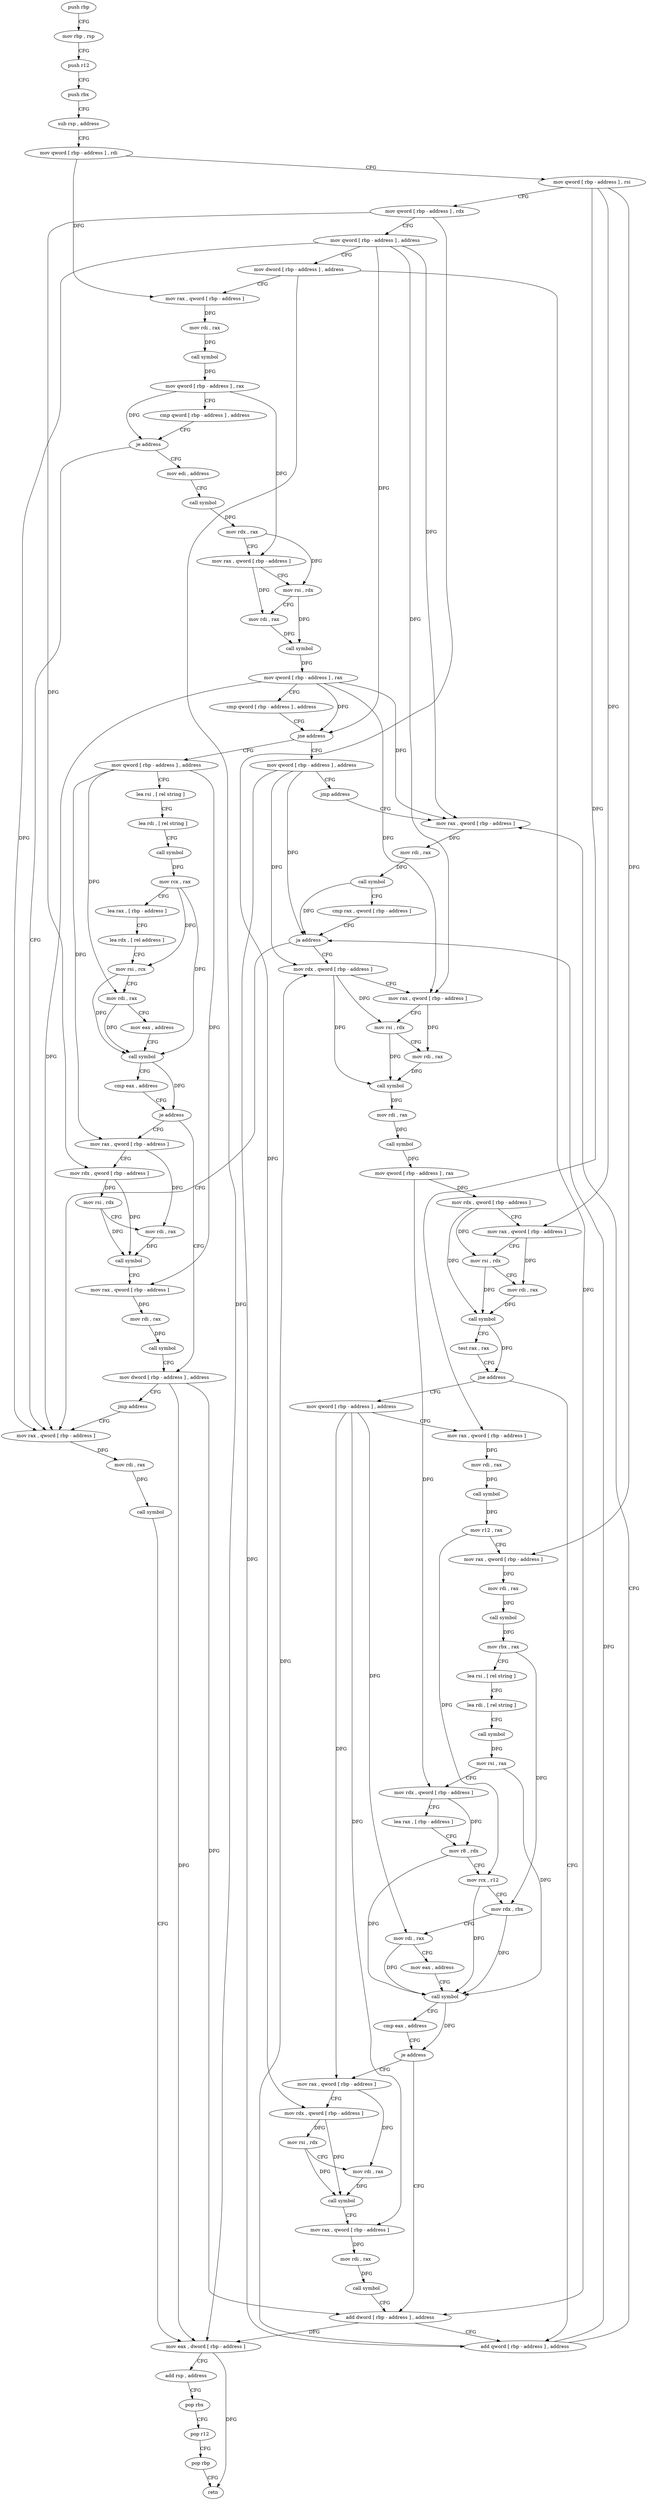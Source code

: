digraph "func" {
"125661" [label = "push rbp" ]
"125662" [label = "mov rbp , rsp" ]
"125665" [label = "push r12" ]
"125667" [label = "push rbx" ]
"125668" [label = "sub rsp , address" ]
"125672" [label = "mov qword [ rbp - address ] , rdi" ]
"125676" [label = "mov qword [ rbp - address ] , rsi" ]
"125680" [label = "mov qword [ rbp - address ] , rdx" ]
"125684" [label = "mov qword [ rbp - address ] , address" ]
"125692" [label = "mov dword [ rbp - address ] , address" ]
"125699" [label = "mov rax , qword [ rbp - address ]" ]
"125703" [label = "mov rdi , rax" ]
"125706" [label = "call symbol" ]
"125711" [label = "mov qword [ rbp - address ] , rax" ]
"125715" [label = "cmp qword [ rbp - address ] , address" ]
"125720" [label = "je address" ]
"126099" [label = "mov rax , qword [ rbp - address ]" ]
"125726" [label = "mov edi , address" ]
"126103" [label = "mov rdi , rax" ]
"126106" [label = "call symbol" ]
"126111" [label = "mov eax , dword [ rbp - address ]" ]
"126114" [label = "add rsp , address" ]
"126118" [label = "pop rbx" ]
"126119" [label = "pop r12" ]
"126121" [label = "pop rbp" ]
"126122" [label = "retn" ]
"125731" [label = "call symbol" ]
"125736" [label = "mov rdx , rax" ]
"125739" [label = "mov rax , qword [ rbp - address ]" ]
"125743" [label = "mov rsi , rdx" ]
"125746" [label = "mov rdi , rax" ]
"125749" [label = "call symbol" ]
"125754" [label = "mov qword [ rbp - address ] , rax" ]
"125758" [label = "cmp qword [ rbp - address ] , address" ]
"125763" [label = "jne address" ]
"125870" [label = "mov qword [ rbp - address ] , address" ]
"125765" [label = "mov qword [ rbp - address ] , address" ]
"125878" [label = "jmp address" ]
"126077" [label = "mov rax , qword [ rbp - address ]" ]
"125773" [label = "lea rsi , [ rel string ]" ]
"125780" [label = "lea rdi , [ rel string ]" ]
"125787" [label = "call symbol" ]
"125792" [label = "mov rcx , rax" ]
"125795" [label = "lea rax , [ rbp - address ]" ]
"125799" [label = "lea rdx , [ rel address ]" ]
"125806" [label = "mov rsi , rcx" ]
"125809" [label = "mov rdi , rax" ]
"125812" [label = "mov eax , address" ]
"125817" [label = "call symbol" ]
"125822" [label = "cmp eax , address" ]
"125825" [label = "je address" ]
"125858" [label = "mov dword [ rbp - address ] , address" ]
"125827" [label = "mov rax , qword [ rbp - address ]" ]
"126081" [label = "mov rdi , rax" ]
"126084" [label = "call symbol" ]
"126089" [label = "cmp rax , qword [ rbp - address ]" ]
"126093" [label = "ja address" ]
"125883" [label = "mov rdx , qword [ rbp - address ]" ]
"125865" [label = "jmp address" ]
"125831" [label = "mov rdx , qword [ rbp - address ]" ]
"125835" [label = "mov rsi , rdx" ]
"125838" [label = "mov rdi , rax" ]
"125841" [label = "call symbol" ]
"125846" [label = "mov rax , qword [ rbp - address ]" ]
"125850" [label = "mov rdi , rax" ]
"125853" [label = "call symbol" ]
"125887" [label = "mov rax , qword [ rbp - address ]" ]
"125891" [label = "mov rsi , rdx" ]
"125894" [label = "mov rdi , rax" ]
"125897" [label = "call symbol" ]
"125902" [label = "mov rdi , rax" ]
"125905" [label = "call symbol" ]
"125910" [label = "mov qword [ rbp - address ] , rax" ]
"125914" [label = "mov rdx , qword [ rbp - address ]" ]
"125918" [label = "mov rax , qword [ rbp - address ]" ]
"125922" [label = "mov rsi , rdx" ]
"125925" [label = "mov rdi , rax" ]
"125928" [label = "call symbol" ]
"125933" [label = "test rax , rax" ]
"125936" [label = "jne address" ]
"126072" [label = "add qword [ rbp - address ] , address" ]
"125942" [label = "mov qword [ rbp - address ] , address" ]
"125950" [label = "mov rax , qword [ rbp - address ]" ]
"125954" [label = "mov rdi , rax" ]
"125957" [label = "call symbol" ]
"125962" [label = "mov r12 , rax" ]
"125965" [label = "mov rax , qword [ rbp - address ]" ]
"125969" [label = "mov rdi , rax" ]
"125972" [label = "call symbol" ]
"125977" [label = "mov rbx , rax" ]
"125980" [label = "lea rsi , [ rel string ]" ]
"125987" [label = "lea rdi , [ rel string ]" ]
"125994" [label = "call symbol" ]
"125999" [label = "mov rsi , rax" ]
"126002" [label = "mov rdx , qword [ rbp - address ]" ]
"126006" [label = "lea rax , [ rbp - address ]" ]
"126010" [label = "mov r8 , rdx" ]
"126013" [label = "mov rcx , r12" ]
"126016" [label = "mov rdx , rbx" ]
"126019" [label = "mov rdi , rax" ]
"126022" [label = "mov eax , address" ]
"126027" [label = "call symbol" ]
"126032" [label = "cmp eax , address" ]
"126035" [label = "je address" ]
"126068" [label = "add dword [ rbp - address ] , address" ]
"126037" [label = "mov rax , qword [ rbp - address ]" ]
"126041" [label = "mov rdx , qword [ rbp - address ]" ]
"126045" [label = "mov rsi , rdx" ]
"126048" [label = "mov rdi , rax" ]
"126051" [label = "call symbol" ]
"126056" [label = "mov rax , qword [ rbp - address ]" ]
"126060" [label = "mov rdi , rax" ]
"126063" [label = "call symbol" ]
"125661" -> "125662" [ label = "CFG" ]
"125662" -> "125665" [ label = "CFG" ]
"125665" -> "125667" [ label = "CFG" ]
"125667" -> "125668" [ label = "CFG" ]
"125668" -> "125672" [ label = "CFG" ]
"125672" -> "125676" [ label = "CFG" ]
"125672" -> "125699" [ label = "DFG" ]
"125676" -> "125680" [ label = "CFG" ]
"125676" -> "125918" [ label = "DFG" ]
"125676" -> "125950" [ label = "DFG" ]
"125676" -> "125965" [ label = "DFG" ]
"125680" -> "125684" [ label = "CFG" ]
"125680" -> "125831" [ label = "DFG" ]
"125680" -> "126041" [ label = "DFG" ]
"125684" -> "125692" [ label = "CFG" ]
"125684" -> "126099" [ label = "DFG" ]
"125684" -> "125763" [ label = "DFG" ]
"125684" -> "126077" [ label = "DFG" ]
"125684" -> "125887" [ label = "DFG" ]
"125692" -> "125699" [ label = "CFG" ]
"125692" -> "126111" [ label = "DFG" ]
"125692" -> "126068" [ label = "DFG" ]
"125699" -> "125703" [ label = "DFG" ]
"125703" -> "125706" [ label = "DFG" ]
"125706" -> "125711" [ label = "DFG" ]
"125711" -> "125715" [ label = "CFG" ]
"125711" -> "125720" [ label = "DFG" ]
"125711" -> "125739" [ label = "DFG" ]
"125715" -> "125720" [ label = "CFG" ]
"125720" -> "126099" [ label = "CFG" ]
"125720" -> "125726" [ label = "CFG" ]
"126099" -> "126103" [ label = "DFG" ]
"125726" -> "125731" [ label = "CFG" ]
"126103" -> "126106" [ label = "DFG" ]
"126106" -> "126111" [ label = "CFG" ]
"126111" -> "126114" [ label = "CFG" ]
"126111" -> "126122" [ label = "DFG" ]
"126114" -> "126118" [ label = "CFG" ]
"126118" -> "126119" [ label = "CFG" ]
"126119" -> "126121" [ label = "CFG" ]
"126121" -> "126122" [ label = "CFG" ]
"125731" -> "125736" [ label = "DFG" ]
"125736" -> "125739" [ label = "CFG" ]
"125736" -> "125743" [ label = "DFG" ]
"125739" -> "125743" [ label = "CFG" ]
"125739" -> "125746" [ label = "DFG" ]
"125743" -> "125746" [ label = "CFG" ]
"125743" -> "125749" [ label = "DFG" ]
"125746" -> "125749" [ label = "DFG" ]
"125749" -> "125754" [ label = "DFG" ]
"125754" -> "125758" [ label = "CFG" ]
"125754" -> "126099" [ label = "DFG" ]
"125754" -> "125763" [ label = "DFG" ]
"125754" -> "126077" [ label = "DFG" ]
"125754" -> "125887" [ label = "DFG" ]
"125758" -> "125763" [ label = "CFG" ]
"125763" -> "125870" [ label = "CFG" ]
"125763" -> "125765" [ label = "CFG" ]
"125870" -> "125878" [ label = "CFG" ]
"125870" -> "126093" [ label = "DFG" ]
"125870" -> "125883" [ label = "DFG" ]
"125870" -> "126072" [ label = "DFG" ]
"125765" -> "125773" [ label = "CFG" ]
"125765" -> "125827" [ label = "DFG" ]
"125765" -> "125846" [ label = "DFG" ]
"125765" -> "125809" [ label = "DFG" ]
"125878" -> "126077" [ label = "CFG" ]
"126077" -> "126081" [ label = "DFG" ]
"125773" -> "125780" [ label = "CFG" ]
"125780" -> "125787" [ label = "CFG" ]
"125787" -> "125792" [ label = "DFG" ]
"125792" -> "125795" [ label = "CFG" ]
"125792" -> "125806" [ label = "DFG" ]
"125792" -> "125817" [ label = "DFG" ]
"125795" -> "125799" [ label = "CFG" ]
"125799" -> "125806" [ label = "CFG" ]
"125806" -> "125809" [ label = "CFG" ]
"125806" -> "125817" [ label = "DFG" ]
"125809" -> "125812" [ label = "CFG" ]
"125809" -> "125817" [ label = "DFG" ]
"125812" -> "125817" [ label = "CFG" ]
"125817" -> "125822" [ label = "CFG" ]
"125817" -> "125825" [ label = "DFG" ]
"125822" -> "125825" [ label = "CFG" ]
"125825" -> "125858" [ label = "CFG" ]
"125825" -> "125827" [ label = "CFG" ]
"125858" -> "125865" [ label = "CFG" ]
"125858" -> "126111" [ label = "DFG" ]
"125858" -> "126068" [ label = "DFG" ]
"125827" -> "125831" [ label = "CFG" ]
"125827" -> "125838" [ label = "DFG" ]
"126081" -> "126084" [ label = "DFG" ]
"126084" -> "126089" [ label = "CFG" ]
"126084" -> "126093" [ label = "DFG" ]
"126089" -> "126093" [ label = "CFG" ]
"126093" -> "125883" [ label = "CFG" ]
"126093" -> "126099" [ label = "CFG" ]
"125883" -> "125887" [ label = "CFG" ]
"125883" -> "125891" [ label = "DFG" ]
"125883" -> "125897" [ label = "DFG" ]
"125865" -> "126099" [ label = "CFG" ]
"125831" -> "125835" [ label = "DFG" ]
"125831" -> "125841" [ label = "DFG" ]
"125835" -> "125838" [ label = "CFG" ]
"125835" -> "125841" [ label = "DFG" ]
"125838" -> "125841" [ label = "DFG" ]
"125841" -> "125846" [ label = "CFG" ]
"125846" -> "125850" [ label = "DFG" ]
"125850" -> "125853" [ label = "DFG" ]
"125853" -> "125858" [ label = "CFG" ]
"125887" -> "125891" [ label = "CFG" ]
"125887" -> "125894" [ label = "DFG" ]
"125891" -> "125894" [ label = "CFG" ]
"125891" -> "125897" [ label = "DFG" ]
"125894" -> "125897" [ label = "DFG" ]
"125897" -> "125902" [ label = "DFG" ]
"125902" -> "125905" [ label = "DFG" ]
"125905" -> "125910" [ label = "DFG" ]
"125910" -> "125914" [ label = "DFG" ]
"125910" -> "126002" [ label = "DFG" ]
"125914" -> "125918" [ label = "CFG" ]
"125914" -> "125922" [ label = "DFG" ]
"125914" -> "125928" [ label = "DFG" ]
"125918" -> "125922" [ label = "CFG" ]
"125918" -> "125925" [ label = "DFG" ]
"125922" -> "125925" [ label = "CFG" ]
"125922" -> "125928" [ label = "DFG" ]
"125925" -> "125928" [ label = "DFG" ]
"125928" -> "125933" [ label = "CFG" ]
"125928" -> "125936" [ label = "DFG" ]
"125933" -> "125936" [ label = "CFG" ]
"125936" -> "126072" [ label = "CFG" ]
"125936" -> "125942" [ label = "CFG" ]
"126072" -> "126077" [ label = "CFG" ]
"126072" -> "126093" [ label = "DFG" ]
"126072" -> "125883" [ label = "DFG" ]
"125942" -> "125950" [ label = "CFG" ]
"125942" -> "126037" [ label = "DFG" ]
"125942" -> "126056" [ label = "DFG" ]
"125942" -> "126019" [ label = "DFG" ]
"125950" -> "125954" [ label = "DFG" ]
"125954" -> "125957" [ label = "DFG" ]
"125957" -> "125962" [ label = "DFG" ]
"125962" -> "125965" [ label = "CFG" ]
"125962" -> "126013" [ label = "DFG" ]
"125965" -> "125969" [ label = "DFG" ]
"125969" -> "125972" [ label = "DFG" ]
"125972" -> "125977" [ label = "DFG" ]
"125977" -> "125980" [ label = "CFG" ]
"125977" -> "126016" [ label = "DFG" ]
"125980" -> "125987" [ label = "CFG" ]
"125987" -> "125994" [ label = "CFG" ]
"125994" -> "125999" [ label = "DFG" ]
"125999" -> "126002" [ label = "CFG" ]
"125999" -> "126027" [ label = "DFG" ]
"126002" -> "126006" [ label = "CFG" ]
"126002" -> "126010" [ label = "DFG" ]
"126006" -> "126010" [ label = "CFG" ]
"126010" -> "126013" [ label = "CFG" ]
"126010" -> "126027" [ label = "DFG" ]
"126013" -> "126016" [ label = "CFG" ]
"126013" -> "126027" [ label = "DFG" ]
"126016" -> "126019" [ label = "CFG" ]
"126016" -> "126027" [ label = "DFG" ]
"126019" -> "126022" [ label = "CFG" ]
"126019" -> "126027" [ label = "DFG" ]
"126022" -> "126027" [ label = "CFG" ]
"126027" -> "126032" [ label = "CFG" ]
"126027" -> "126035" [ label = "DFG" ]
"126032" -> "126035" [ label = "CFG" ]
"126035" -> "126068" [ label = "CFG" ]
"126035" -> "126037" [ label = "CFG" ]
"126068" -> "126072" [ label = "CFG" ]
"126068" -> "126111" [ label = "DFG" ]
"126037" -> "126041" [ label = "CFG" ]
"126037" -> "126048" [ label = "DFG" ]
"126041" -> "126045" [ label = "DFG" ]
"126041" -> "126051" [ label = "DFG" ]
"126045" -> "126048" [ label = "CFG" ]
"126045" -> "126051" [ label = "DFG" ]
"126048" -> "126051" [ label = "DFG" ]
"126051" -> "126056" [ label = "CFG" ]
"126056" -> "126060" [ label = "DFG" ]
"126060" -> "126063" [ label = "DFG" ]
"126063" -> "126068" [ label = "CFG" ]
}
